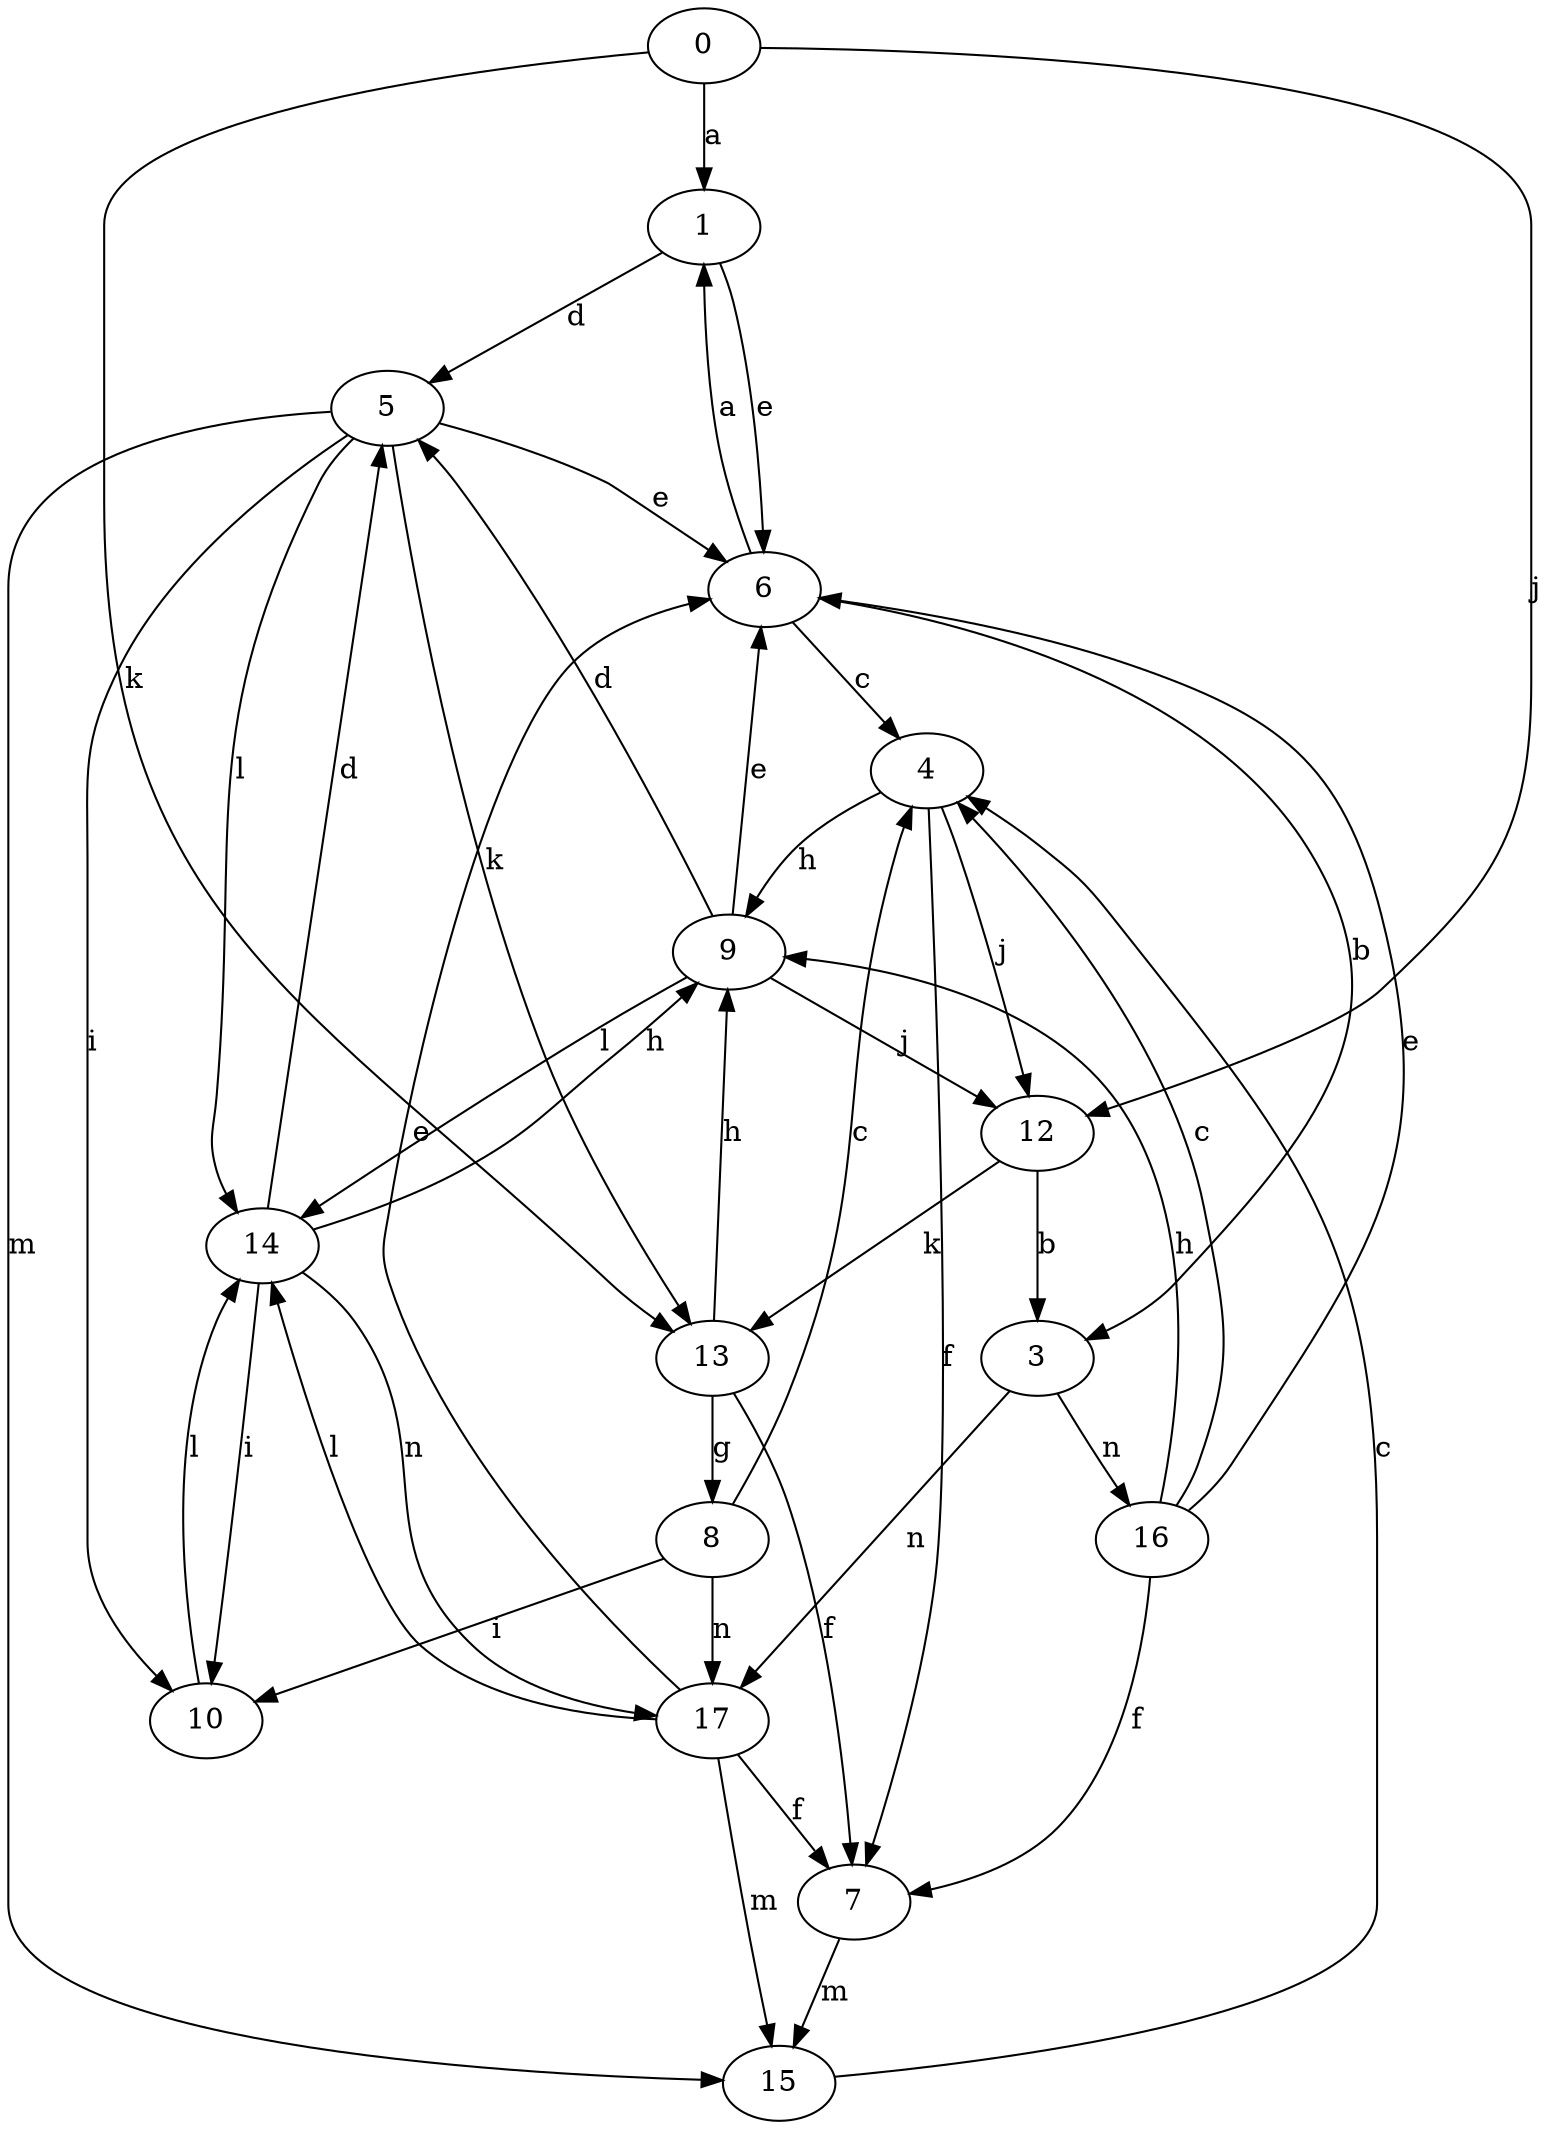 strict digraph  {
0;
1;
3;
4;
5;
6;
7;
8;
9;
10;
12;
13;
14;
15;
16;
17;
0 -> 1  [label=a];
0 -> 12  [label=j];
0 -> 13  [label=k];
1 -> 5  [label=d];
1 -> 6  [label=e];
3 -> 16  [label=n];
3 -> 17  [label=n];
4 -> 7  [label=f];
4 -> 9  [label=h];
4 -> 12  [label=j];
5 -> 6  [label=e];
5 -> 10  [label=i];
5 -> 13  [label=k];
5 -> 14  [label=l];
5 -> 15  [label=m];
6 -> 1  [label=a];
6 -> 3  [label=b];
6 -> 4  [label=c];
7 -> 15  [label=m];
8 -> 4  [label=c];
8 -> 10  [label=i];
8 -> 17  [label=n];
9 -> 5  [label=d];
9 -> 6  [label=e];
9 -> 12  [label=j];
9 -> 14  [label=l];
10 -> 14  [label=l];
12 -> 3  [label=b];
12 -> 13  [label=k];
13 -> 7  [label=f];
13 -> 8  [label=g];
13 -> 9  [label=h];
14 -> 5  [label=d];
14 -> 9  [label=h];
14 -> 10  [label=i];
14 -> 17  [label=n];
15 -> 4  [label=c];
16 -> 4  [label=c];
16 -> 6  [label=e];
16 -> 7  [label=f];
16 -> 9  [label=h];
17 -> 6  [label=e];
17 -> 7  [label=f];
17 -> 14  [label=l];
17 -> 15  [label=m];
}
